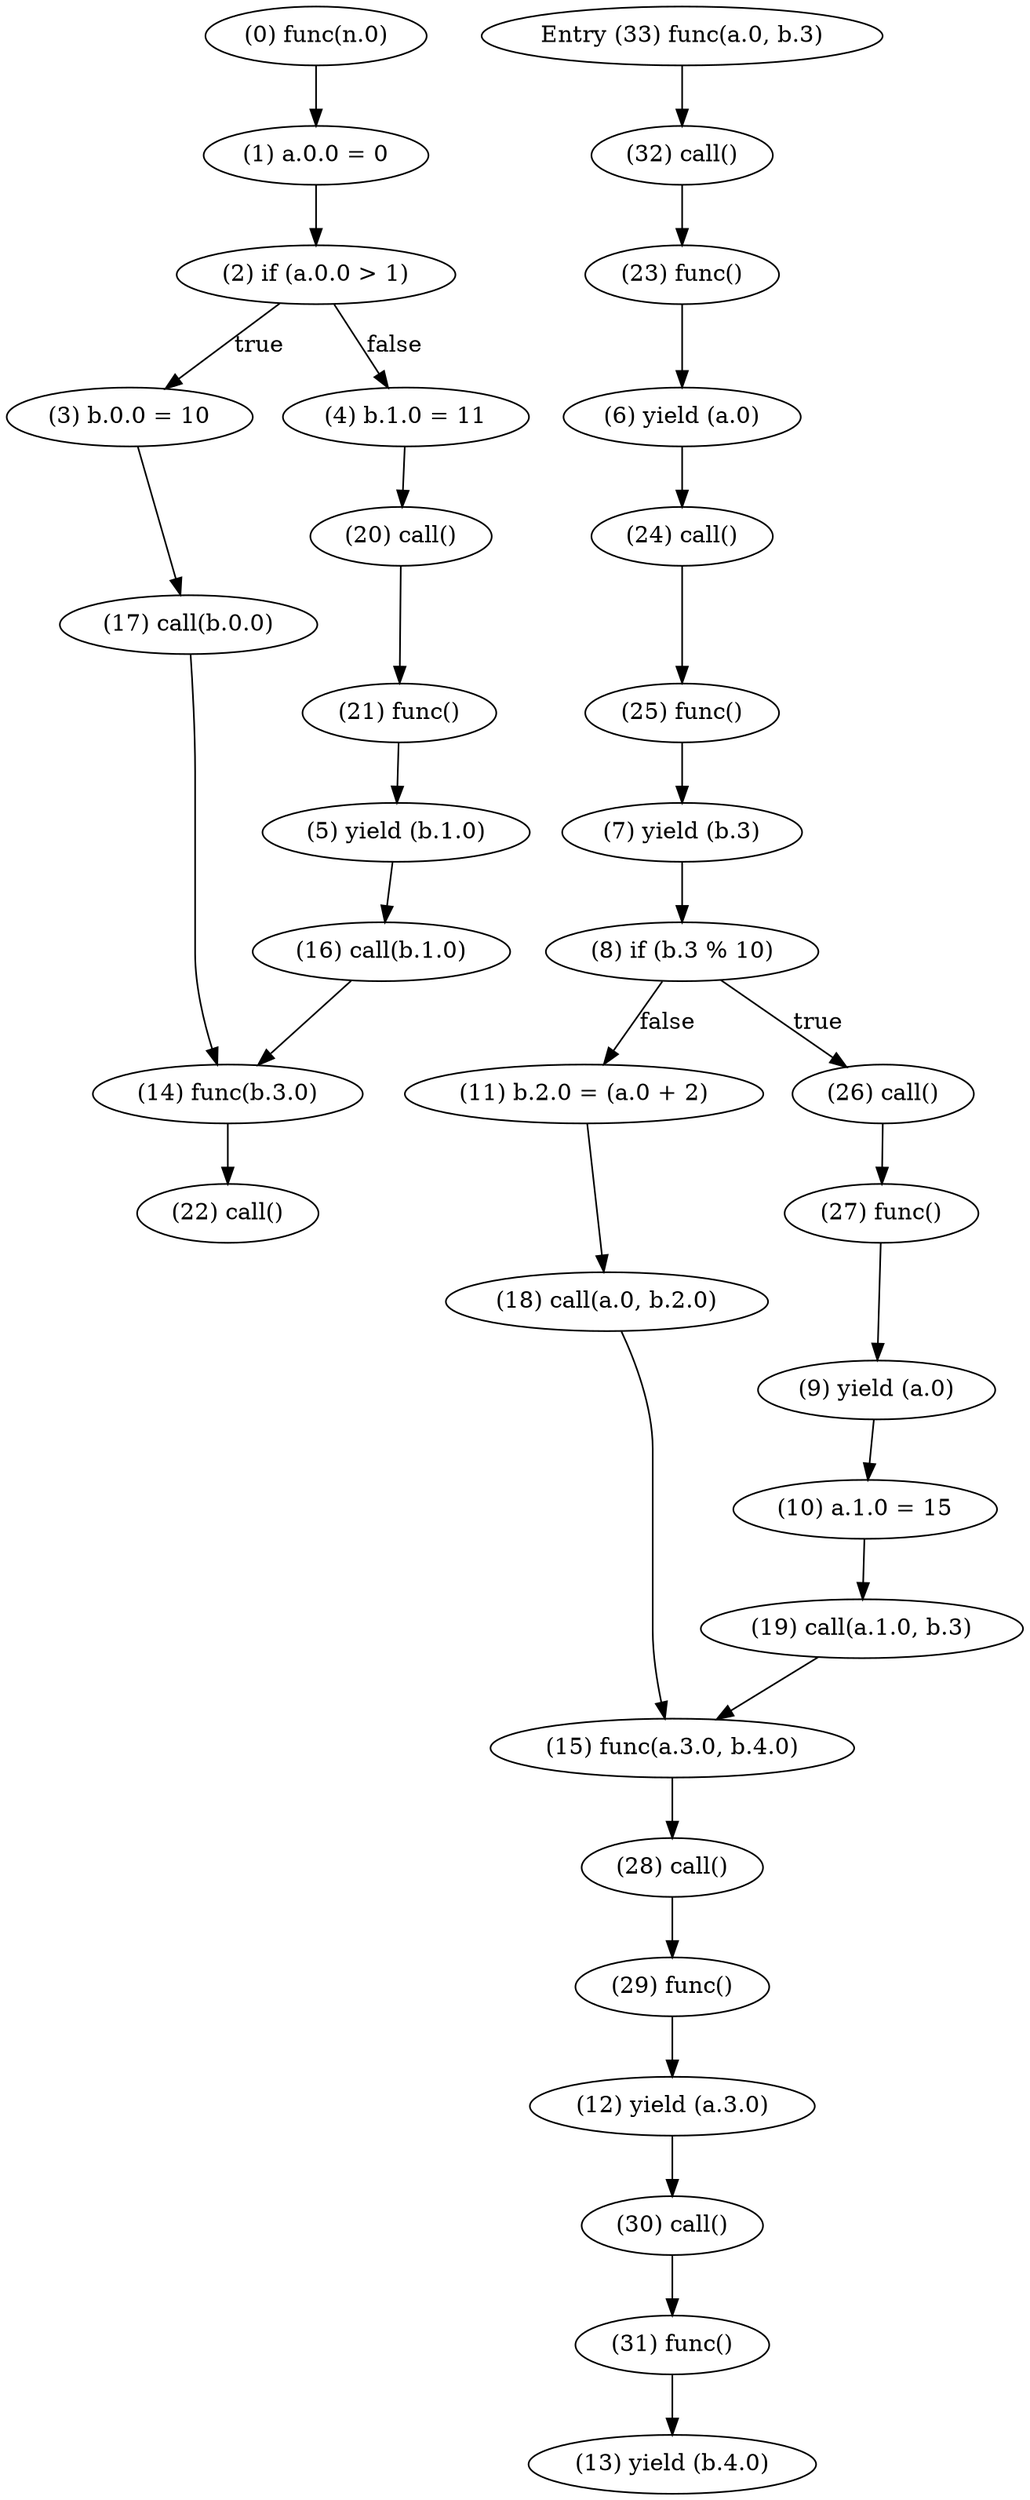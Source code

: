 digraph {
    0 [ label = "(0) func(n.0)" ]
    1 [ label = "(1) a.0.0 = 0" ]
    2 [ label = "(2) if (a.0.0 > 1)" ]
    3 [ label = "(3) b.0.0 = 10" ]
    4 [ label = "(4) b.1.0 = 11" ]
    5 [ label = "(5) yield (b.1.0)" ]
    6 [ label = "(6) yield (a.0)" ]
    7 [ label = "(7) yield (b.3)" ]
    8 [ label = "(8) if (b.3 % 10)" ]
    9 [ label = "(9) yield (a.0)" ]
    10 [ label = "(10) a.1.0 = 15" ]
    11 [ label = "(11) b.2.0 = (a.0 + 2)" ]
    12 [ label = "(12) yield (a.3.0)" ]
    13 [ label = "(13) yield (b.4.0)" ]
    14 [ label = "(14) func(b.3.0)" ]
    15 [ label = "(15) func(a.3.0, b.4.0)" ]
    16 [ label = "(16) call(b.1.0)" ]
    17 [ label = "(17) call(b.0.0)" ]
    18 [ label = "(18) call(a.0, b.2.0)" ]
    19 [ label = "(19) call(a.1.0, b.3)" ]
    20 [ label = "(20) call()" ]
    21 [ label = "(21) func()" ]
    22 [ label = "(22) call()" ]
    23 [ label = "(23) func()" ]
    24 [ label = "(24) call()" ]
    25 [ label = "(25) func()" ]
    26 [ label = "(26) call()" ]
    27 [ label = "(27) func()" ]
    28 [ label = "(28) call()" ]
    29 [ label = "(29) func()" ]
    30 [ label = "(30) call()" ]
    31 [ label = "(31) func()" ]
    32 [ label = "(32) call()" ]
    33 [ label = "Entry (33) func(a.0, b.3)" ]
    0 -> 1 [ label = "" ]
    1 -> 2 [ label = "" ]
    2 -> 4 [ label = "false" ]
    2 -> 3 [ label = "true" ]
    3 -> 17 [ label = "" ]
    4 -> 20 [ label = "" ]
    5 -> 16 [ label = "" ]
    6 -> 24 [ label = "" ]
    7 -> 8 [ label = "" ]
    8 -> 26 [ label = "true" ]
    8 -> 11 [ label = "false" ]
    9 -> 10 [ label = "" ]
    10 -> 19 [ label = "" ]
    11 -> 18 [ label = "" ]
    12 -> 30 [ label = "" ]
    14 -> 22 [ label = "" ]
    15 -> 28 [ label = "" ]
    16 -> 14 [ label = "" ]
    17 -> 14 [ label = "" ]
    18 -> 15 [ label = "" ]
    19 -> 15 [ label = "" ]
    20 -> 21 [ label = "" ]
    21 -> 5 [ label = "" ]
    23 -> 6 [ label = "" ]
    24 -> 25 [ label = "" ]
    25 -> 7 [ label = "" ]
    26 -> 27 [ label = "" ]
    27 -> 9 [ label = "" ]
    28 -> 29 [ label = "" ]
    29 -> 12 [ label = "" ]
    30 -> 31 [ label = "" ]
    31 -> 13 [ label = "" ]
    32 -> 23 [ label = "" ]
    33 -> 32 [ label = "" ]
}
